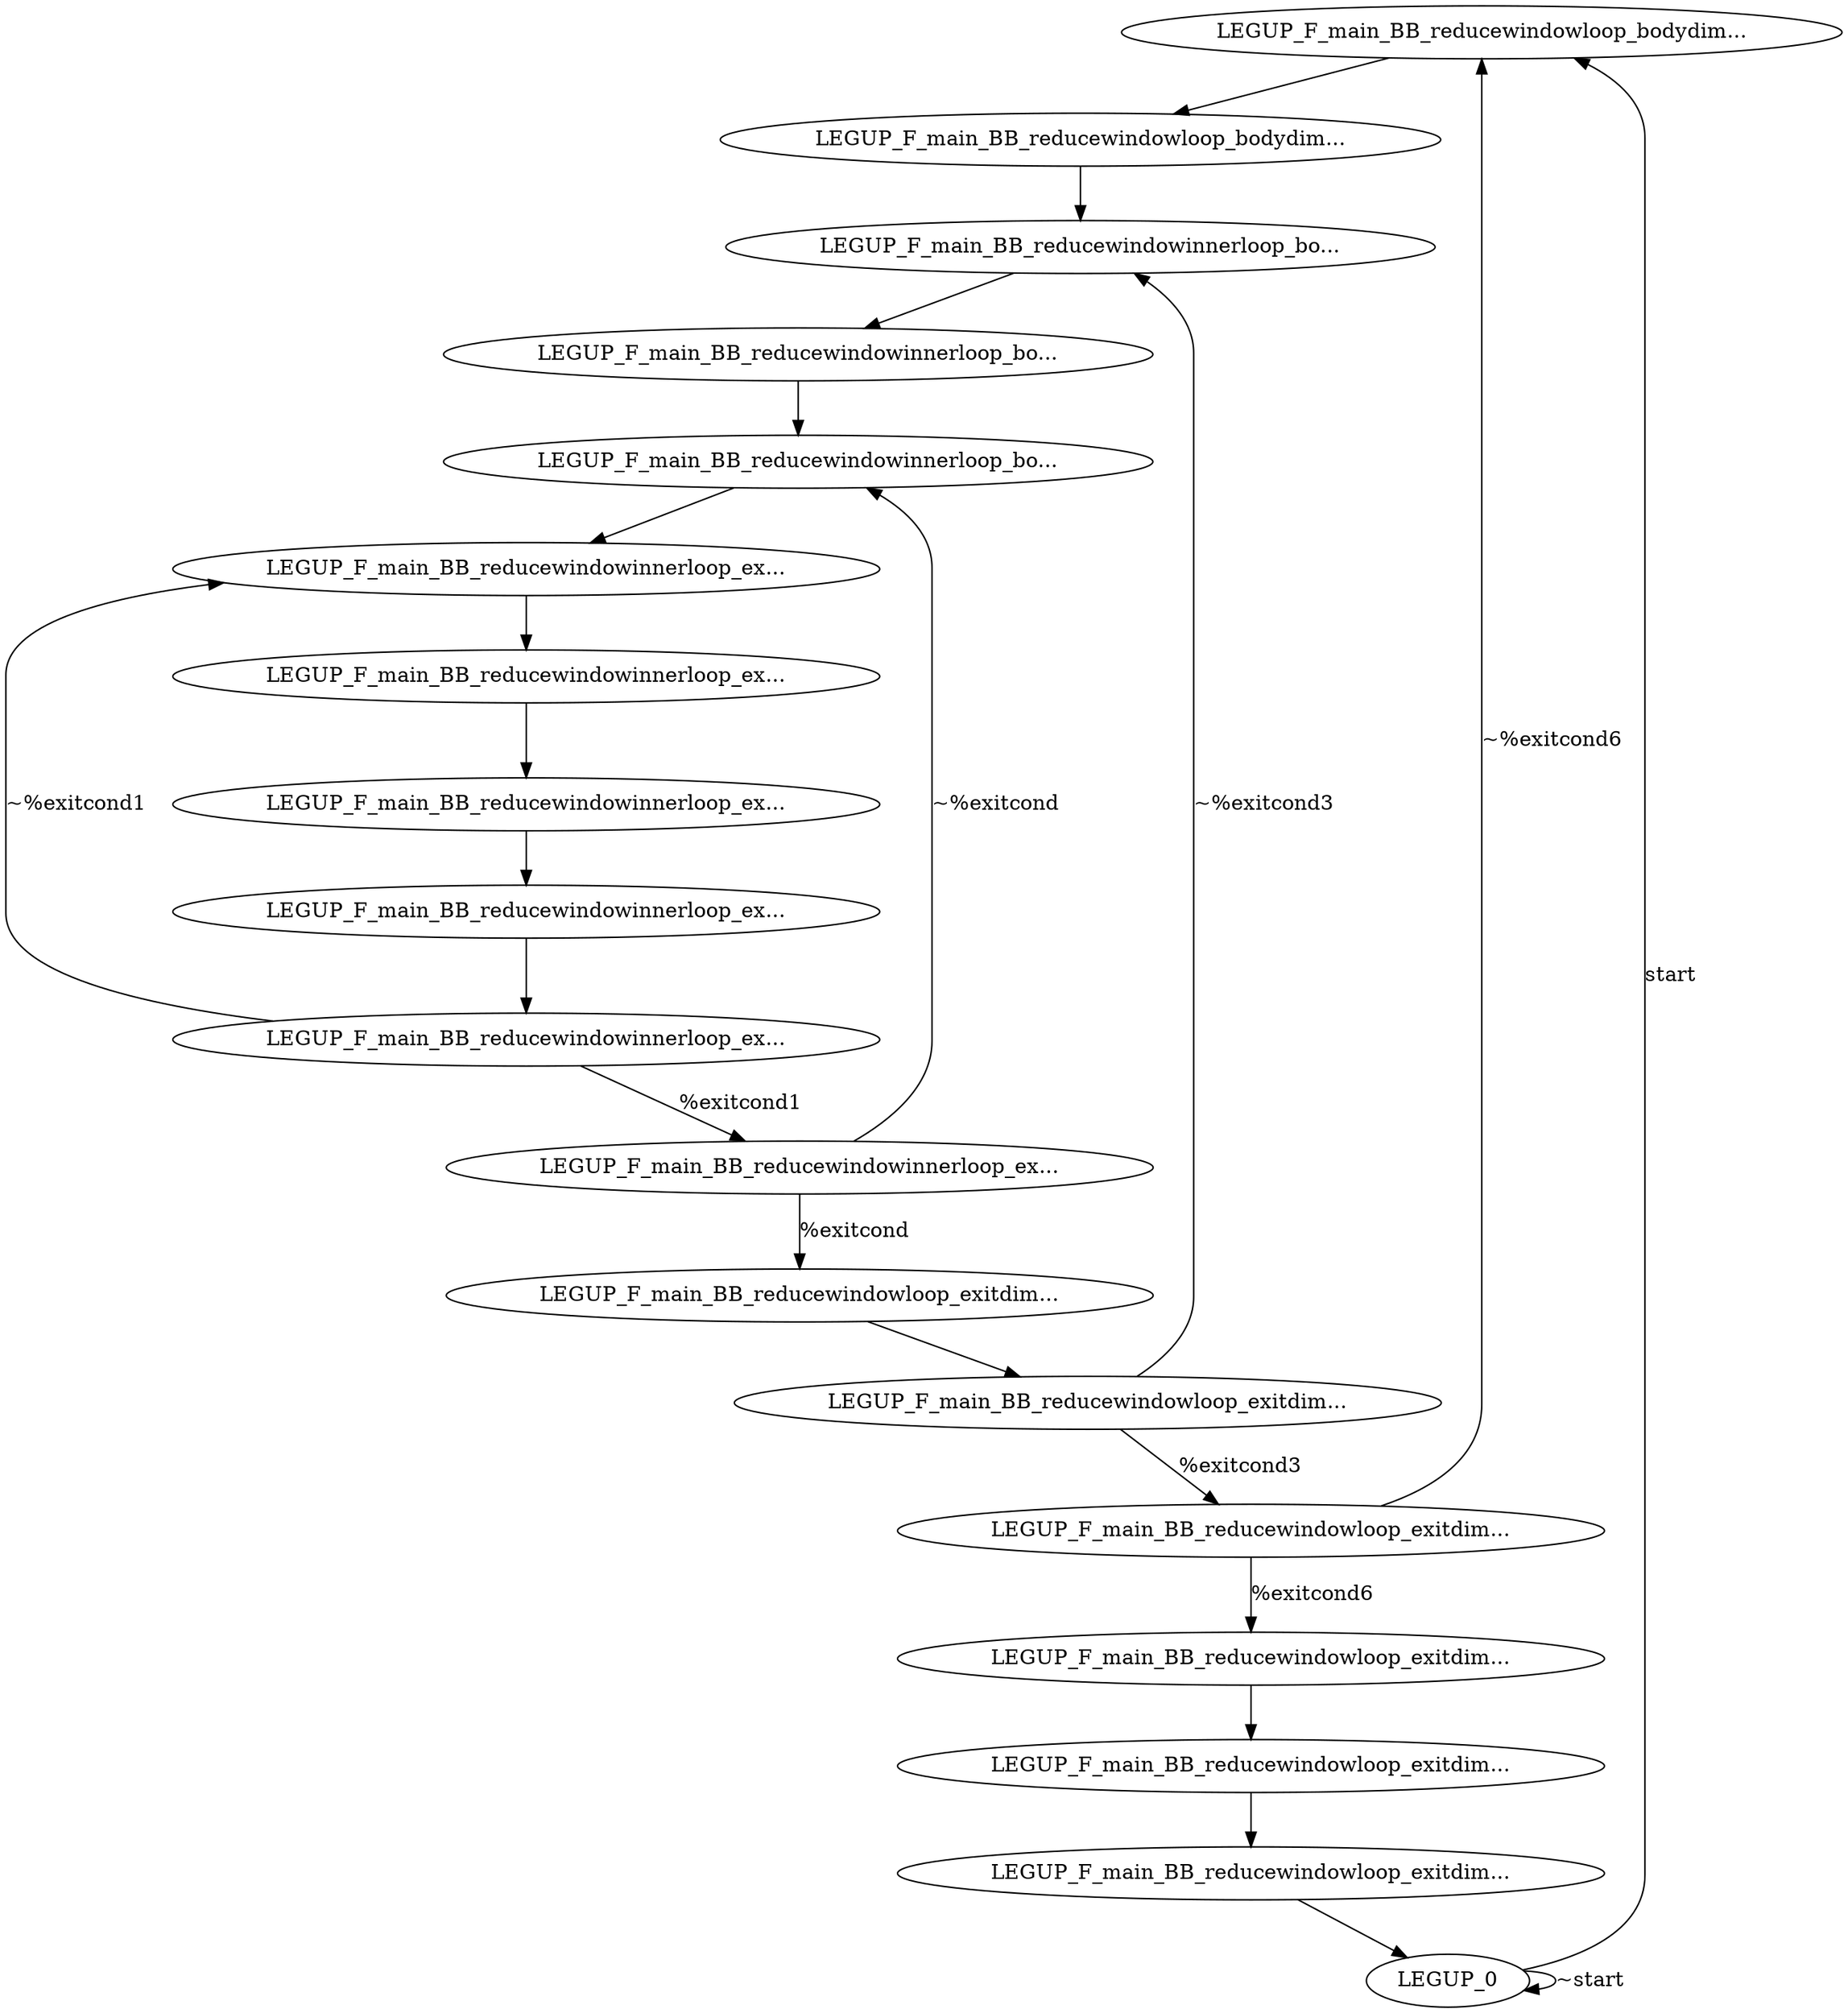 digraph {
Node0x4151c90[label="LEGUP_F_main_BB_reducewindowloop_bodydim..."];
Node0x4151af0[label="LEGUP_0"];
Node0x4151af0 -> Node0x4151c90[label="start"];
Node0x4151af0 -> Node0x4151af0[label="~start"];
Node0x41528b0[label="LEGUP_F_main_BB_reducewindowloop_bodydim..."];
Node0x4151c90 -> Node0x41528b0;
Node0x4151de0[label="LEGUP_F_main_BB_reducewindowinnerloop_bo..."];
Node0x41528b0 -> Node0x4151de0;
Node0x41533e0[label="LEGUP_F_main_BB_reducewindowinnerloop_bo..."];
Node0x4151de0 -> Node0x41533e0;
Node0x4151f30[label="LEGUP_F_main_BB_reducewindowinnerloop_bo..."];
Node0x41533e0 -> Node0x4151f30;
Node0x41520b0[label="LEGUP_F_main_BB_reducewindowinnerloop_ex..."];
Node0x4151f30 -> Node0x41520b0;
Node0x4153540[label="LEGUP_F_main_BB_reducewindowinnerloop_ex..."];
Node0x41520b0 -> Node0x4153540;
Node0x4153610[label="LEGUP_F_main_BB_reducewindowinnerloop_ex..."];
Node0x4153540 -> Node0x4153610;
Node0x41536e0[label="LEGUP_F_main_BB_reducewindowinnerloop_ex..."];
Node0x4153610 -> Node0x41536e0;
Node0x41537b0[label="LEGUP_F_main_BB_reducewindowinnerloop_ex..."];
Node0x41536e0 -> Node0x41537b0;
Node0x4152230[label="LEGUP_F_main_BB_reducewindowinnerloop_ex..."];
Node0x41537b0 -> Node0x4152230[label="%exitcond1"];
Node0x41537b0 -> Node0x41520b0[label="~%exitcond1"];
Node0x41523b0[label="LEGUP_F_main_BB_reducewindowloop_exitdim..."];
Node0x4152230 -> Node0x41523b0[label="%exitcond"];
Node0x4152230 -> Node0x4151f30[label="~%exitcond"];
Node0x4153a60[label="LEGUP_F_main_BB_reducewindowloop_exitdim..."];
Node0x41523b0 -> Node0x4153a60;
Node0x4152530[label="LEGUP_F_main_BB_reducewindowloop_exitdim..."];
Node0x4153a60 -> Node0x4152530[label="%exitcond3"];
Node0x4153a60 -> Node0x4151de0[label="~%exitcond3"];
Node0x41526b0[label="LEGUP_F_main_BB_reducewindowloop_exitdim..."];
Node0x4152530 -> Node0x41526b0[label="%exitcond6"];
Node0x4152530 -> Node0x4151c90[label="~%exitcond6"];
Node0x4153b30[label="LEGUP_F_main_BB_reducewindowloop_exitdim..."];
Node0x41526b0 -> Node0x4153b30;
Node0x4153c00[label="LEGUP_F_main_BB_reducewindowloop_exitdim..."];
Node0x4153b30 -> Node0x4153c00;
Node0x4153c00 -> Node0x4151af0;
}
